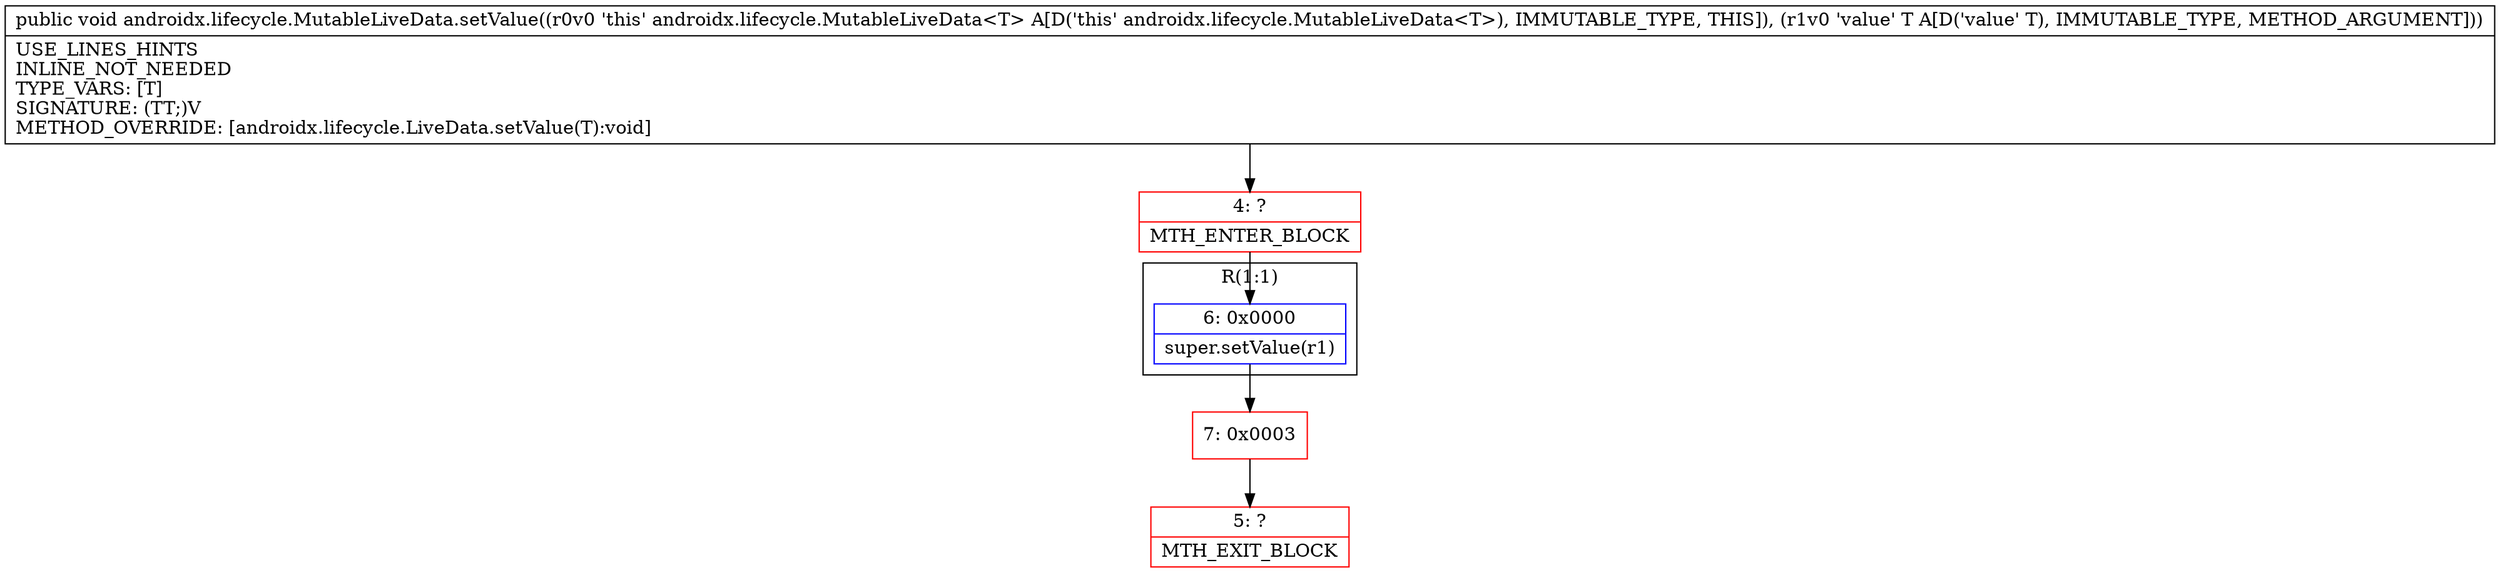 digraph "CFG forandroidx.lifecycle.MutableLiveData.setValue(Ljava\/lang\/Object;)V" {
subgraph cluster_Region_445998801 {
label = "R(1:1)";
node [shape=record,color=blue];
Node_6 [shape=record,label="{6\:\ 0x0000|super.setValue(r1)\l}"];
}
Node_4 [shape=record,color=red,label="{4\:\ ?|MTH_ENTER_BLOCK\l}"];
Node_7 [shape=record,color=red,label="{7\:\ 0x0003}"];
Node_5 [shape=record,color=red,label="{5\:\ ?|MTH_EXIT_BLOCK\l}"];
MethodNode[shape=record,label="{public void androidx.lifecycle.MutableLiveData.setValue((r0v0 'this' androidx.lifecycle.MutableLiveData\<T\> A[D('this' androidx.lifecycle.MutableLiveData\<T\>), IMMUTABLE_TYPE, THIS]), (r1v0 'value' T A[D('value' T), IMMUTABLE_TYPE, METHOD_ARGUMENT]))  | USE_LINES_HINTS\lINLINE_NOT_NEEDED\lTYPE_VARS: [T]\lSIGNATURE: (TT;)V\lMETHOD_OVERRIDE: [androidx.lifecycle.LiveData.setValue(T):void]\l}"];
MethodNode -> Node_4;Node_6 -> Node_7;
Node_4 -> Node_6;
Node_7 -> Node_5;
}


